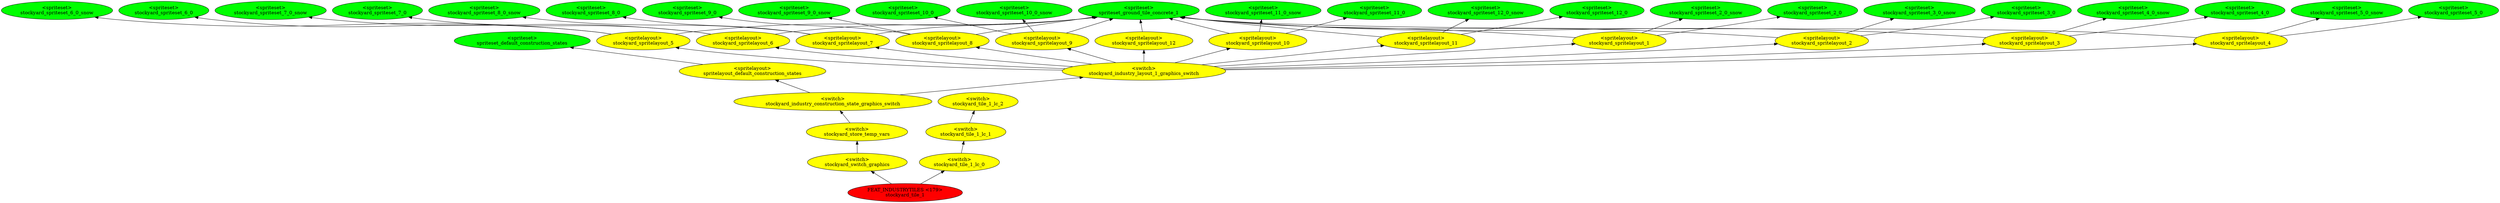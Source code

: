 digraph {
rankdir="BT"
spriteset_default_construction_states [fillcolor=green style="filled" label="<spriteset>\nspriteset_default_construction_states"]
spritelayout_default_construction_states [fillcolor=yellow style="filled" label="<spritelayout>\nspritelayout_default_construction_states"]
spriteset_ground_tile_concrete_1 [fillcolor=green style="filled" label="<spriteset>\nspriteset_ground_tile_concrete_1"]
stockyard_spriteset_2_0 [fillcolor=green style="filled" label="<spriteset>\nstockyard_spriteset_2_0"]
stockyard_spriteset_2_0_snow [fillcolor=green style="filled" label="<spriteset>\nstockyard_spriteset_2_0_snow"]
stockyard_spriteset_3_0 [fillcolor=green style="filled" label="<spriteset>\nstockyard_spriteset_3_0"]
stockyard_spriteset_3_0_snow [fillcolor=green style="filled" label="<spriteset>\nstockyard_spriteset_3_0_snow"]
stockyard_spriteset_4_0 [fillcolor=green style="filled" label="<spriteset>\nstockyard_spriteset_4_0"]
stockyard_spriteset_4_0_snow [fillcolor=green style="filled" label="<spriteset>\nstockyard_spriteset_4_0_snow"]
stockyard_spriteset_5_0 [fillcolor=green style="filled" label="<spriteset>\nstockyard_spriteset_5_0"]
stockyard_spriteset_5_0_snow [fillcolor=green style="filled" label="<spriteset>\nstockyard_spriteset_5_0_snow"]
stockyard_spriteset_6_0 [fillcolor=green style="filled" label="<spriteset>\nstockyard_spriteset_6_0"]
stockyard_spriteset_6_0_snow [fillcolor=green style="filled" label="<spriteset>\nstockyard_spriteset_6_0_snow"]
stockyard_spriteset_7_0 [fillcolor=green style="filled" label="<spriteset>\nstockyard_spriteset_7_0"]
stockyard_spriteset_7_0_snow [fillcolor=green style="filled" label="<spriteset>\nstockyard_spriteset_7_0_snow"]
stockyard_spriteset_8_0 [fillcolor=green style="filled" label="<spriteset>\nstockyard_spriteset_8_0"]
stockyard_spriteset_8_0_snow [fillcolor=green style="filled" label="<spriteset>\nstockyard_spriteset_8_0_snow"]
stockyard_spriteset_9_0 [fillcolor=green style="filled" label="<spriteset>\nstockyard_spriteset_9_0"]
stockyard_spriteset_9_0_snow [fillcolor=green style="filled" label="<spriteset>\nstockyard_spriteset_9_0_snow"]
stockyard_spriteset_10_0 [fillcolor=green style="filled" label="<spriteset>\nstockyard_spriteset_10_0"]
stockyard_spriteset_10_0_snow [fillcolor=green style="filled" label="<spriteset>\nstockyard_spriteset_10_0_snow"]
stockyard_spriteset_11_0 [fillcolor=green style="filled" label="<spriteset>\nstockyard_spriteset_11_0"]
stockyard_spriteset_11_0_snow [fillcolor=green style="filled" label="<spriteset>\nstockyard_spriteset_11_0_snow"]
stockyard_spriteset_12_0 [fillcolor=green style="filled" label="<spriteset>\nstockyard_spriteset_12_0"]
stockyard_spriteset_12_0_snow [fillcolor=green style="filled" label="<spriteset>\nstockyard_spriteset_12_0_snow"]
stockyard_spritelayout_1 [fillcolor=yellow style="filled" label="<spritelayout>\nstockyard_spritelayout_1"]
stockyard_spritelayout_2 [fillcolor=yellow style="filled" label="<spritelayout>\nstockyard_spritelayout_2"]
stockyard_spritelayout_3 [fillcolor=yellow style="filled" label="<spritelayout>\nstockyard_spritelayout_3"]
stockyard_spritelayout_4 [fillcolor=yellow style="filled" label="<spritelayout>\nstockyard_spritelayout_4"]
stockyard_spritelayout_5 [fillcolor=yellow style="filled" label="<spritelayout>\nstockyard_spritelayout_5"]
stockyard_spritelayout_6 [fillcolor=yellow style="filled" label="<spritelayout>\nstockyard_spritelayout_6"]
stockyard_spritelayout_7 [fillcolor=yellow style="filled" label="<spritelayout>\nstockyard_spritelayout_7"]
stockyard_spritelayout_8 [fillcolor=yellow style="filled" label="<spritelayout>\nstockyard_spritelayout_8"]
stockyard_spritelayout_9 [fillcolor=yellow style="filled" label="<spritelayout>\nstockyard_spritelayout_9"]
stockyard_spritelayout_10 [fillcolor=yellow style="filled" label="<spritelayout>\nstockyard_spritelayout_10"]
stockyard_spritelayout_11 [fillcolor=yellow style="filled" label="<spritelayout>\nstockyard_spritelayout_11"]
stockyard_spritelayout_12 [fillcolor=yellow style="filled" label="<spritelayout>\nstockyard_spritelayout_12"]
stockyard_industry_layout_1_graphics_switch [fillcolor=yellow style="filled" label="<switch>\nstockyard_industry_layout_1_graphics_switch"]
stockyard_industry_construction_state_graphics_switch [fillcolor=yellow style="filled" label="<switch>\nstockyard_industry_construction_state_graphics_switch"]
stockyard_store_temp_vars [fillcolor=yellow style="filled" label="<switch>\nstockyard_store_temp_vars"]
stockyard_switch_graphics [fillcolor=yellow style="filled" label="<switch>\nstockyard_switch_graphics"]
stockyard_tile_1_lc_2 [fillcolor=yellow style="filled" label="<switch>\nstockyard_tile_1_lc_2"]
stockyard_tile_1_lc_1 [fillcolor=yellow style="filled" label="<switch>\nstockyard_tile_1_lc_1"]
stockyard_tile_1_lc_0 [fillcolor=yellow style="filled" label="<switch>\nstockyard_tile_1_lc_0"]
stockyard_tile_1 [fillcolor=red style="filled" label="FEAT_INDUSTRYTILES <179>\nstockyard_tile_1"]
stockyard_industry_layout_1_graphics_switch->stockyard_spritelayout_1
stockyard_tile_1_lc_1->stockyard_tile_1_lc_2
stockyard_spritelayout_9->stockyard_spriteset_10_0_snow
stockyard_industry_construction_state_graphics_switch->spritelayout_default_construction_states
stockyard_industry_layout_1_graphics_switch->stockyard_spritelayout_12
stockyard_spritelayout_10->stockyard_spriteset_11_0_snow
stockyard_spritelayout_11->stockyard_spriteset_12_0
stockyard_spritelayout_3->spriteset_ground_tile_concrete_1
stockyard_spritelayout_5->stockyard_spriteset_6_0_snow
stockyard_spritelayout_3->stockyard_spriteset_4_0
stockyard_spritelayout_9->spriteset_ground_tile_concrete_1
stockyard_spritelayout_1->stockyard_spriteset_2_0
stockyard_industry_layout_1_graphics_switch->stockyard_spritelayout_6
stockyard_spritelayout_2->stockyard_spriteset_3_0_snow
stockyard_industry_layout_1_graphics_switch->stockyard_spritelayout_11
stockyard_switch_graphics->stockyard_store_temp_vars
stockyard_spritelayout_11->stockyard_spriteset_12_0_snow
stockyard_spritelayout_12->spriteset_ground_tile_concrete_1
stockyard_spritelayout_6->spriteset_ground_tile_concrete_1
stockyard_spritelayout_5->stockyard_spriteset_6_0
stockyard_industry_layout_1_graphics_switch->stockyard_spritelayout_9
stockyard_spritelayout_6->stockyard_spriteset_7_0
stockyard_spritelayout_1->stockyard_spriteset_2_0_snow
stockyard_industry_layout_1_graphics_switch->stockyard_spritelayout_10
stockyard_spritelayout_5->spriteset_ground_tile_concrete_1
stockyard_spritelayout_8->spriteset_ground_tile_concrete_1
stockyard_industry_construction_state_graphics_switch->stockyard_industry_layout_1_graphics_switch
stockyard_spritelayout_2->stockyard_spriteset_3_0
stockyard_store_temp_vars->stockyard_industry_construction_state_graphics_switch
stockyard_spritelayout_4->stockyard_spriteset_5_0_snow
stockyard_spritelayout_4->stockyard_spriteset_5_0
stockyard_spritelayout_3->stockyard_spriteset_4_0_snow
stockyard_industry_layout_1_graphics_switch->stockyard_spritelayout_5
stockyard_industry_layout_1_graphics_switch->stockyard_spritelayout_3
stockyard_spritelayout_1->spriteset_ground_tile_concrete_1
stockyard_spritelayout_7->stockyard_spriteset_8_0_snow
stockyard_spritelayout_8->stockyard_spriteset_9_0
stockyard_spritelayout_8->stockyard_spriteset_9_0_snow
stockyard_industry_layout_1_graphics_switch->stockyard_spritelayout_2
stockyard_spritelayout_4->spriteset_ground_tile_concrete_1
stockyard_industry_layout_1_graphics_switch->stockyard_spritelayout_4
stockyard_spritelayout_7->stockyard_spriteset_8_0
stockyard_tile_1->stockyard_tile_1_lc_0
stockyard_tile_1_lc_0->stockyard_tile_1_lc_1
stockyard_spritelayout_2->spriteset_ground_tile_concrete_1
spritelayout_default_construction_states->spriteset_default_construction_states
stockyard_spritelayout_10->stockyard_spriteset_11_0
stockyard_industry_layout_1_graphics_switch->stockyard_spritelayout_8
stockyard_spritelayout_10->spriteset_ground_tile_concrete_1
stockyard_industry_layout_1_graphics_switch->stockyard_spritelayout_7
stockyard_spritelayout_7->spriteset_ground_tile_concrete_1
stockyard_spritelayout_11->spriteset_ground_tile_concrete_1
stockyard_spritelayout_9->stockyard_spriteset_10_0
stockyard_tile_1->stockyard_switch_graphics
stockyard_spritelayout_6->stockyard_spriteset_7_0_snow
}
